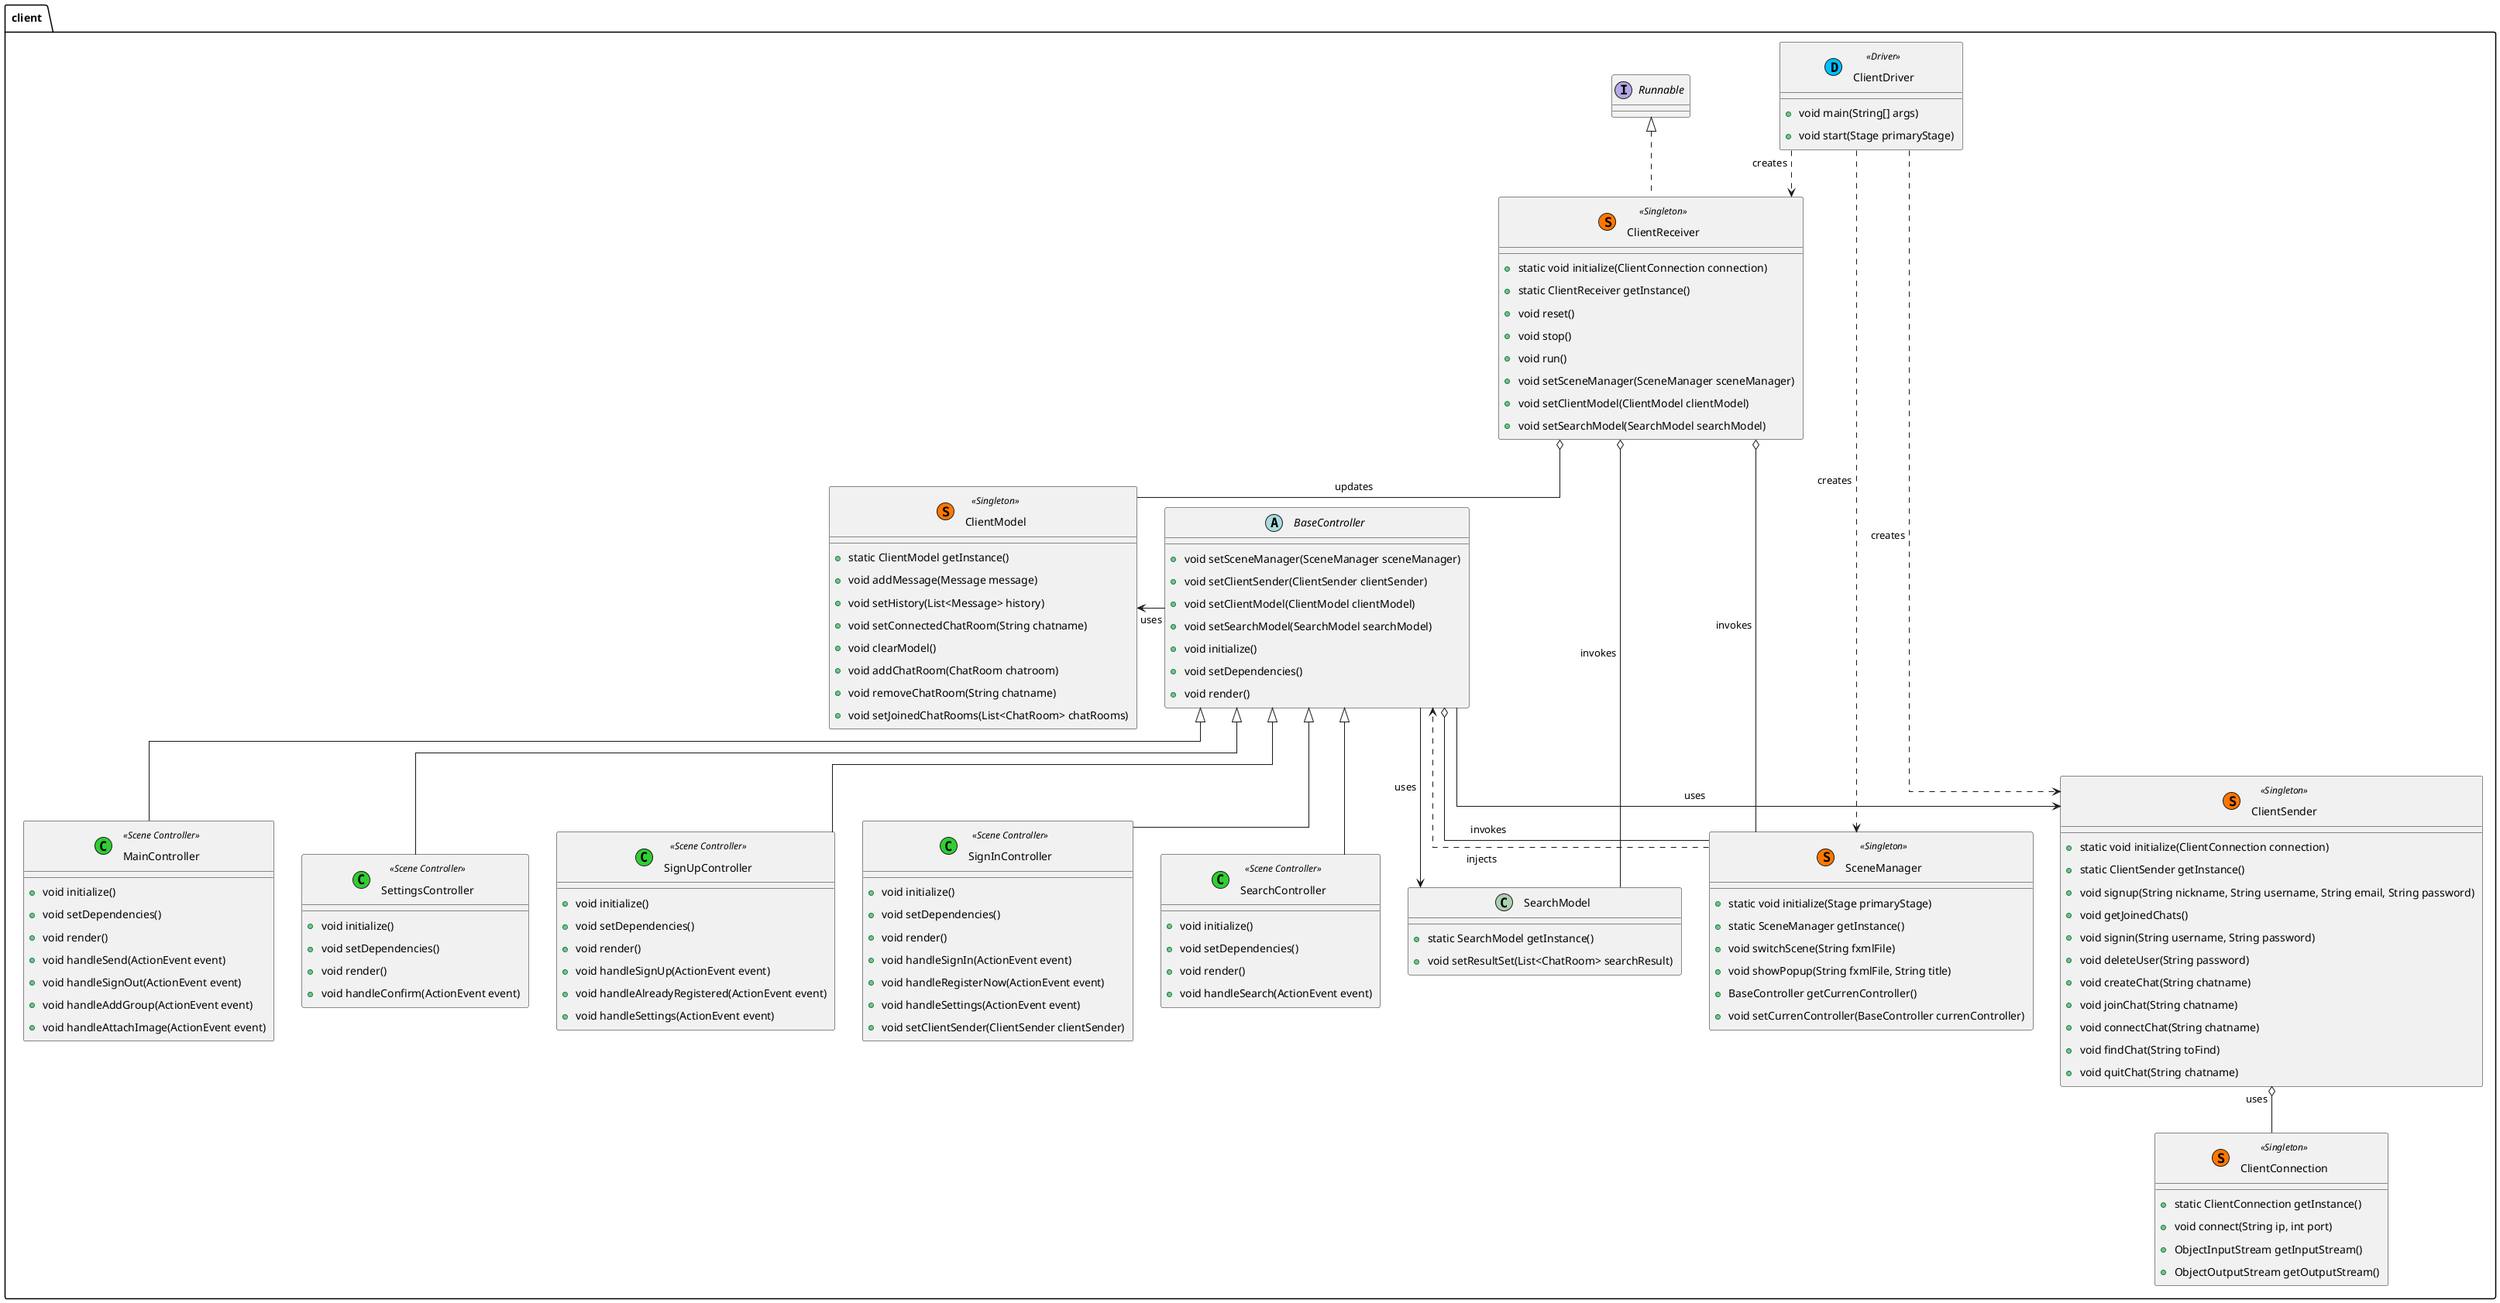@startuml
skinparam linetype ortho
skinparam padding 5

package client {
    class ClientDriver << (D,#00BFFF) Driver >> {
        + void main(String[] args)
        + void start(Stage primaryStage)
    }

    class ClientConnection << (S,#FF7700) Singleton >> {
        + static ClientConnection getInstance()
        + void connect(String ip, int port)
        + ObjectInputStream getInputStream()
        + ObjectOutputStream getOutputStream()
    }

    class SceneManager << (S,#FF7700) Singleton >> {
        + static void initialize(Stage primaryStage)
        + static SceneManager getInstance()
        + void switchScene(String fxmlFile)
        + void showPopup(String fxmlFile, String title)
        + BaseController getCurrenController()
        + void setCurrenController(BaseController currenController)
    }

    abstract class BaseController {
        + void setSceneManager(SceneManager sceneManager)
        + void setClientSender(ClientSender clientSender)
        + void setClientModel(ClientModel clientModel)
        + void setSearchModel(SearchModel searchModel)
        + void initialize()
        + void setDependencies()
        + void render()
    }

    together {
        class SignInController << (C,#32CD32) Scene Controller >> extends BaseController {
            + void initialize()
            + void setDependencies()
            + void render()
            + void handleSignIn(ActionEvent event)
            + void handleRegisterNow(ActionEvent event)
            + void handleSettings(ActionEvent event)
            + void setClientSender(ClientSender clientSender)
        }

        class SignUpController << (C,#32CD32) Scene Controller >> extends BaseController {
            + void initialize()
            + void setDependencies()
            + void render()
            + void handleSignUp(ActionEvent event)
            + void handleAlreadyRegistered(ActionEvent event)
            + void handleSettings(ActionEvent event)
        }

        class SettingsController << (C,#32CD32) Scene Controller >> extends BaseController {
            + void initialize()
            + void setDependencies()
            + void render()
            + void handleConfirm(ActionEvent event)
        }

        class MainController << (C,#32CD32) Scene Controller >> extends BaseController {
            + void initialize()
            + void setDependencies()
            + void render()
            + void handleSend(ActionEvent event)
            + void handleSignOut(ActionEvent event)
            + void handleAddGroup(ActionEvent event)
            + void handleAttachImage(ActionEvent event)
        }

        class SearchController << (C,#32CD32) Scene Controller >> extends BaseController {
            + void initialize()
            + void setDependencies()
            + void render()
            + void handleSearch(ActionEvent event)
        }
    }


    class ClientReceiver << (S,#FF7700) Singleton >> implements Runnable  {
        + static void initialize(ClientConnection connection)
        + static ClientReceiver getInstance()
        + void reset()
        + void stop()
        + void run()
        + void setSceneManager(SceneManager sceneManager)
        + void setClientModel(ClientModel clientModel)
        + void setSearchModel(SearchModel searchModel)
    }

    class ClientSender << (S,#FF7700) Singleton >> {
        + static void initialize(ClientConnection connection)
        + static ClientSender getInstance()
        + void signup(String nickname, String username, String email, String password)
        + void getJoinedChats()
        + void signin(String username, String password)
        + void deleteUser(String password)
        + void createChat(String chatname)
        + void joinChat(String chatname)
        + void connectChat(String chatname)
        + void findChat(String toFind)
        + void quitChat(String chatname)
    }

    class ClientModel << (S,#FF7700) Singleton >> {
        + static ClientModel getInstance()
        + void addMessage(Message message)
        + void setHistory(List<Message> history)
        + void setConnectedChatRoom(String chatname)
        + void clearModel()
        + void addChatRoom(ChatRoom chatroom)
        + void removeChatRoom(String chatname)
        + void setJoinedChatRooms(List<ChatRoom> chatRooms)
    }

    class SearchModel {
        + static SearchModel getInstance()
        + void setResultSet(List<ChatRoom> searchResult)
    }
}



ClientDriver ..> SceneManager : creates
ClientDriver ..> ClientSender : creates
ClientDriver ..> ClientReceiver : creates
ClientReceiver o-- ClientModel : updates
ClientReceiver o-- SceneManager : invokes
ClientReceiver o-- SearchModel : invokes
ClientSender o-- ClientConnection : uses
SceneManager ..> BaseController : injects
BaseController o-- SceneManager : invokes
BaseController --> ClientSender : uses
BaseController -left-> ClientModel : uses
BaseController --> SearchModel : uses
' MainController --> ClientSender : uses
' SignInController --> ClientSender : uses
' SignUpController --> ClientSender : uses
' SettingsController --> ClientSender : uses
' SearchController --> ClientSender : uses

@enduml
